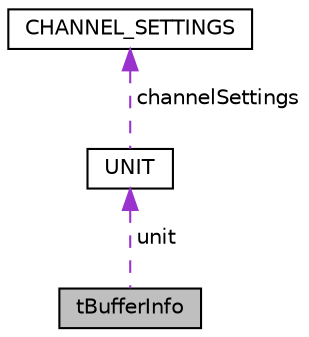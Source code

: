 digraph "tBufferInfo"
{
  edge [fontname="Helvetica",fontsize="10",labelfontname="Helvetica",labelfontsize="10"];
  node [fontname="Helvetica",fontsize="10",shape=record];
  Node1 [label="tBufferInfo",height=0.2,width=0.4,color="black", fillcolor="grey75", style="filled", fontcolor="black"];
  Node2 -> Node1 [dir="back",color="darkorchid3",fontsize="10",style="dashed",label=" unit" ,fontname="Helvetica"];
  Node2 [label="UNIT",height=0.2,width=0.4,color="black", fillcolor="white", style="filled",URL="$structUNIT.html"];
  Node3 -> Node2 [dir="back",color="darkorchid3",fontsize="10",style="dashed",label=" channelSettings" ,fontname="Helvetica"];
  Node3 [label="CHANNEL_SETTINGS",height=0.2,width=0.4,color="black", fillcolor="white", style="filled",URL="$structCHANNEL__SETTINGS.html"];
}
